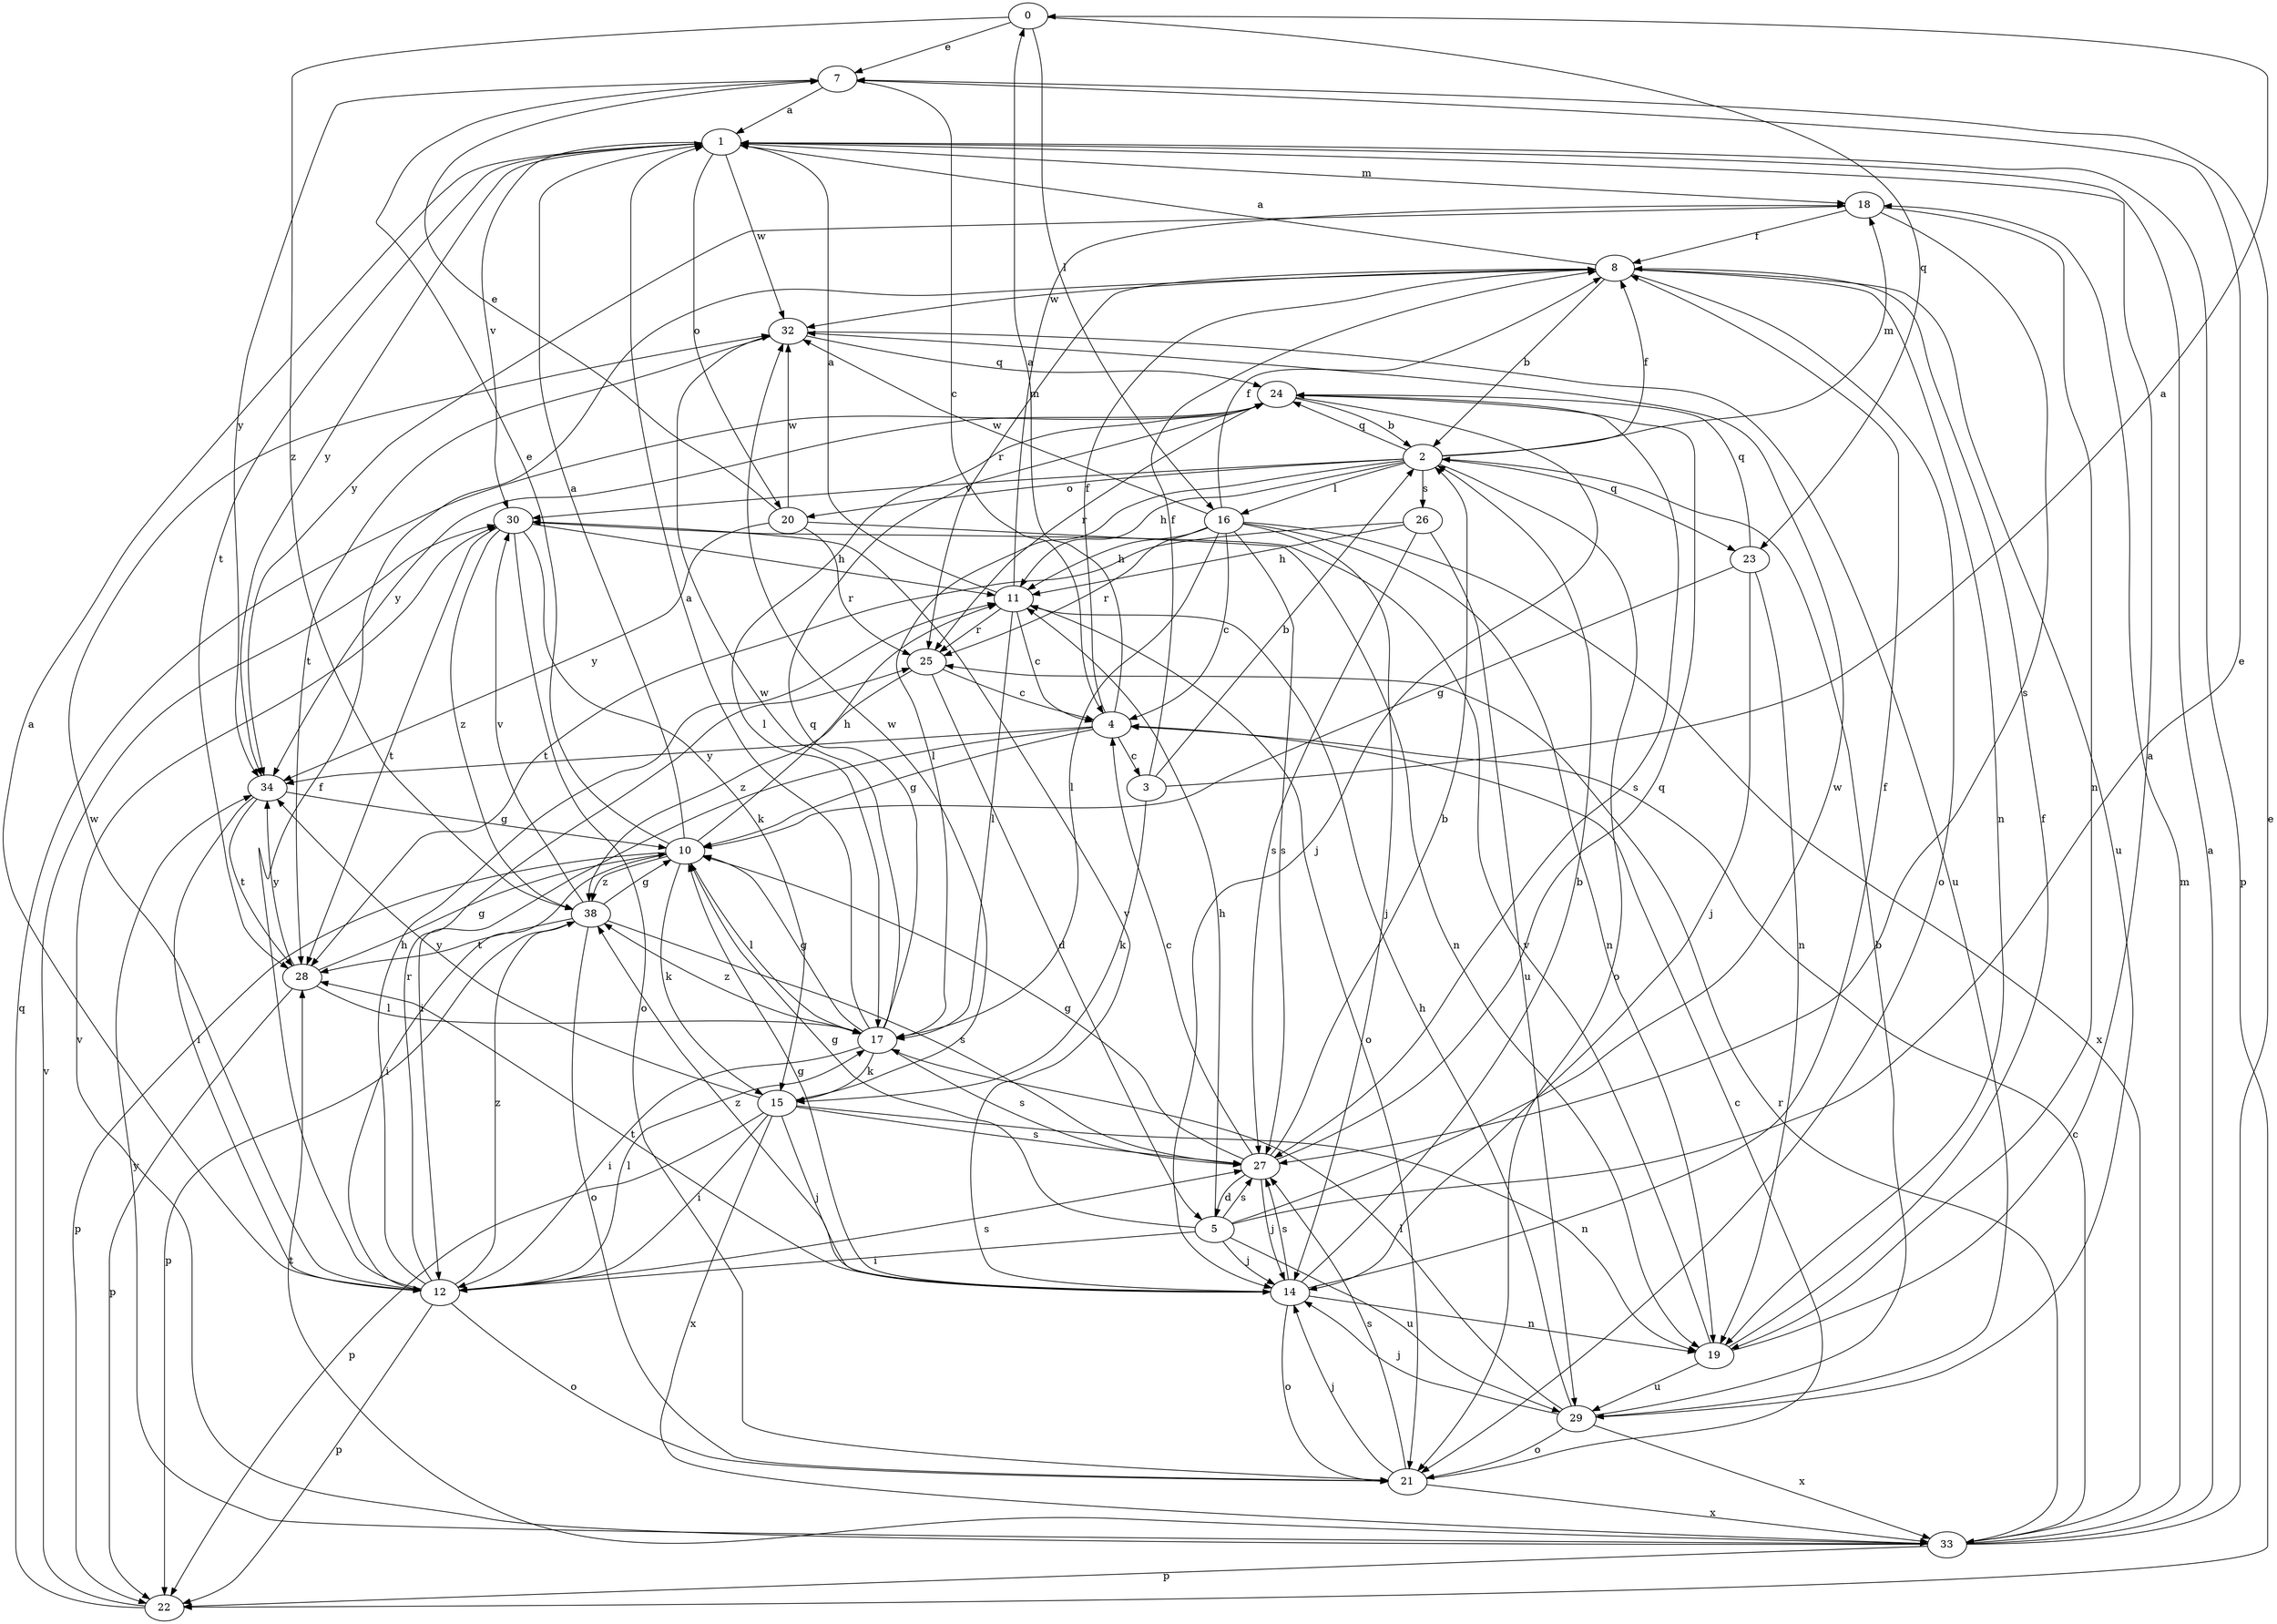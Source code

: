 strict digraph  {
0;
1;
2;
3;
4;
5;
7;
8;
10;
11;
12;
14;
15;
16;
17;
18;
19;
20;
21;
22;
23;
24;
25;
26;
27;
28;
29;
30;
32;
33;
34;
38;
0 -> 7  [label=e];
0 -> 16  [label=l];
0 -> 23  [label=q];
0 -> 38  [label=z];
1 -> 18  [label=m];
1 -> 20  [label=o];
1 -> 22  [label=p];
1 -> 28  [label=t];
1 -> 30  [label=v];
1 -> 32  [label=w];
1 -> 34  [label=y];
2 -> 8  [label=f];
2 -> 11  [label=h];
2 -> 16  [label=l];
2 -> 17  [label=l];
2 -> 18  [label=m];
2 -> 20  [label=o];
2 -> 21  [label=o];
2 -> 23  [label=q];
2 -> 24  [label=q];
2 -> 26  [label=s];
2 -> 30  [label=v];
3 -> 0  [label=a];
3 -> 2  [label=b];
3 -> 8  [label=f];
3 -> 15  [label=k];
4 -> 0  [label=a];
4 -> 3  [label=c];
4 -> 8  [label=f];
4 -> 10  [label=g];
4 -> 12  [label=i];
4 -> 34  [label=y];
5 -> 7  [label=e];
5 -> 10  [label=g];
5 -> 11  [label=h];
5 -> 12  [label=i];
5 -> 14  [label=j];
5 -> 27  [label=s];
5 -> 29  [label=u];
5 -> 32  [label=w];
7 -> 1  [label=a];
7 -> 4  [label=c];
7 -> 34  [label=y];
8 -> 1  [label=a];
8 -> 2  [label=b];
8 -> 19  [label=n];
8 -> 21  [label=o];
8 -> 25  [label=r];
8 -> 29  [label=u];
8 -> 32  [label=w];
10 -> 1  [label=a];
10 -> 7  [label=e];
10 -> 11  [label=h];
10 -> 12  [label=i];
10 -> 15  [label=k];
10 -> 17  [label=l];
10 -> 22  [label=p];
10 -> 38  [label=z];
11 -> 1  [label=a];
11 -> 4  [label=c];
11 -> 17  [label=l];
11 -> 18  [label=m];
11 -> 21  [label=o];
11 -> 25  [label=r];
12 -> 1  [label=a];
12 -> 8  [label=f];
12 -> 11  [label=h];
12 -> 17  [label=l];
12 -> 21  [label=o];
12 -> 22  [label=p];
12 -> 25  [label=r];
12 -> 27  [label=s];
12 -> 32  [label=w];
12 -> 38  [label=z];
14 -> 2  [label=b];
14 -> 8  [label=f];
14 -> 10  [label=g];
14 -> 19  [label=n];
14 -> 21  [label=o];
14 -> 27  [label=s];
14 -> 28  [label=t];
14 -> 30  [label=v];
14 -> 38  [label=z];
15 -> 12  [label=i];
15 -> 14  [label=j];
15 -> 19  [label=n];
15 -> 22  [label=p];
15 -> 27  [label=s];
15 -> 32  [label=w];
15 -> 33  [label=x];
15 -> 34  [label=y];
16 -> 4  [label=c];
16 -> 8  [label=f];
16 -> 11  [label=h];
16 -> 14  [label=j];
16 -> 17  [label=l];
16 -> 19  [label=n];
16 -> 25  [label=r];
16 -> 27  [label=s];
16 -> 32  [label=w];
16 -> 33  [label=x];
17 -> 1  [label=a];
17 -> 10  [label=g];
17 -> 12  [label=i];
17 -> 15  [label=k];
17 -> 24  [label=q];
17 -> 27  [label=s];
17 -> 32  [label=w];
17 -> 38  [label=z];
18 -> 8  [label=f];
18 -> 19  [label=n];
18 -> 27  [label=s];
18 -> 34  [label=y];
19 -> 1  [label=a];
19 -> 8  [label=f];
19 -> 29  [label=u];
19 -> 30  [label=v];
20 -> 7  [label=e];
20 -> 19  [label=n];
20 -> 25  [label=r];
20 -> 32  [label=w];
20 -> 34  [label=y];
21 -> 4  [label=c];
21 -> 14  [label=j];
21 -> 27  [label=s];
21 -> 33  [label=x];
22 -> 24  [label=q];
22 -> 30  [label=v];
23 -> 10  [label=g];
23 -> 14  [label=j];
23 -> 19  [label=n];
23 -> 24  [label=q];
24 -> 2  [label=b];
24 -> 14  [label=j];
24 -> 17  [label=l];
24 -> 25  [label=r];
24 -> 27  [label=s];
24 -> 34  [label=y];
25 -> 4  [label=c];
25 -> 5  [label=d];
25 -> 38  [label=z];
26 -> 11  [label=h];
26 -> 27  [label=s];
26 -> 28  [label=t];
26 -> 29  [label=u];
27 -> 2  [label=b];
27 -> 4  [label=c];
27 -> 5  [label=d];
27 -> 10  [label=g];
27 -> 14  [label=j];
27 -> 24  [label=q];
28 -> 10  [label=g];
28 -> 17  [label=l];
28 -> 22  [label=p];
28 -> 34  [label=y];
29 -> 2  [label=b];
29 -> 11  [label=h];
29 -> 14  [label=j];
29 -> 17  [label=l];
29 -> 21  [label=o];
29 -> 33  [label=x];
30 -> 11  [label=h];
30 -> 15  [label=k];
30 -> 21  [label=o];
30 -> 28  [label=t];
30 -> 38  [label=z];
32 -> 24  [label=q];
32 -> 28  [label=t];
32 -> 29  [label=u];
33 -> 1  [label=a];
33 -> 4  [label=c];
33 -> 7  [label=e];
33 -> 18  [label=m];
33 -> 22  [label=p];
33 -> 25  [label=r];
33 -> 28  [label=t];
33 -> 30  [label=v];
33 -> 34  [label=y];
34 -> 10  [label=g];
34 -> 12  [label=i];
34 -> 28  [label=t];
38 -> 10  [label=g];
38 -> 21  [label=o];
38 -> 22  [label=p];
38 -> 27  [label=s];
38 -> 28  [label=t];
38 -> 30  [label=v];
}
